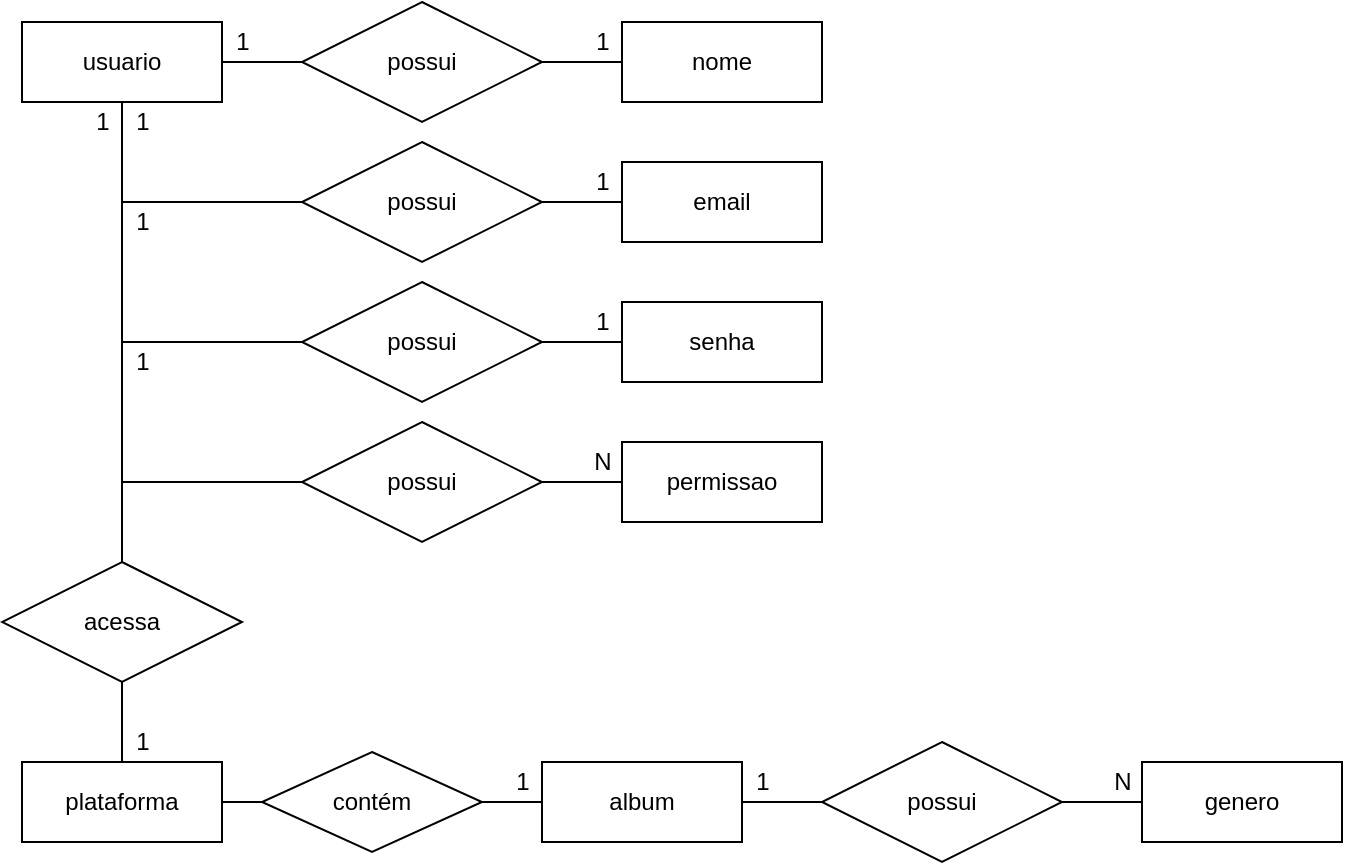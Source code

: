 <mxfile version="14.8.1" type="device"><diagram id="uMgQJCq9S7BnWlDkCUGs" name="Page-1"><mxGraphModel dx="1038" dy="579" grid="1" gridSize="10" guides="1" tooltips="1" connect="1" arrows="1" fold="1" page="1" pageScale="1" pageWidth="827" pageHeight="1169" math="0" shadow="0"><root><mxCell id="0"/><mxCell id="1" parent="0"/><mxCell id="kJPWwq-5sFvOXfn_dIcD-8" style="edgeStyle=orthogonalEdgeStyle;rounded=0;orthogonalLoop=1;jettySize=auto;html=1;exitX=1;exitY=0.5;exitDx=0;exitDy=0;entryX=0;entryY=0.5;entryDx=0;entryDy=0;endArrow=none;endFill=0;" edge="1" parent="1" source="kJPWwq-5sFvOXfn_dIcD-2" target="kJPWwq-5sFvOXfn_dIcD-3"><mxGeometry relative="1" as="geometry"/></mxCell><mxCell id="kJPWwq-5sFvOXfn_dIcD-2" value="album" style="whiteSpace=wrap;html=1;align=center;" vertex="1" parent="1"><mxGeometry x="350" y="470" width="100" height="40" as="geometry"/></mxCell><mxCell id="kJPWwq-5sFvOXfn_dIcD-7" style="edgeStyle=orthogonalEdgeStyle;rounded=0;orthogonalLoop=1;jettySize=auto;html=1;endArrow=none;endFill=0;" edge="1" parent="1" source="kJPWwq-5sFvOXfn_dIcD-3" target="kJPWwq-5sFvOXfn_dIcD-4"><mxGeometry relative="1" as="geometry"/></mxCell><mxCell id="kJPWwq-5sFvOXfn_dIcD-3" value="possui" style="shape=rhombus;perimeter=rhombusPerimeter;whiteSpace=wrap;html=1;align=center;" vertex="1" parent="1"><mxGeometry x="490" y="460" width="120" height="60" as="geometry"/></mxCell><mxCell id="kJPWwq-5sFvOXfn_dIcD-4" value="genero" style="whiteSpace=wrap;html=1;align=center;" vertex="1" parent="1"><mxGeometry x="650" y="470" width="100" height="40" as="geometry"/></mxCell><mxCell id="kJPWwq-5sFvOXfn_dIcD-5" value="1" style="text;html=1;align=center;verticalAlign=middle;resizable=0;points=[];autosize=1;strokeColor=none;" vertex="1" parent="1"><mxGeometry x="450" y="470" width="20" height="20" as="geometry"/></mxCell><mxCell id="kJPWwq-5sFvOXfn_dIcD-6" value="N" style="text;html=1;align=center;verticalAlign=middle;resizable=0;points=[];autosize=1;strokeColor=none;" vertex="1" parent="1"><mxGeometry x="630" y="470" width="20" height="20" as="geometry"/></mxCell><mxCell id="kJPWwq-5sFvOXfn_dIcD-18" style="edgeStyle=orthogonalEdgeStyle;rounded=0;orthogonalLoop=1;jettySize=auto;html=1;entryX=0;entryY=0.5;entryDx=0;entryDy=0;endArrow=none;endFill=0;" edge="1" parent="1" source="kJPWwq-5sFvOXfn_dIcD-9" target="kJPWwq-5sFvOXfn_dIcD-10"><mxGeometry relative="1" as="geometry"/></mxCell><mxCell id="kJPWwq-5sFvOXfn_dIcD-23" style="edgeStyle=orthogonalEdgeStyle;rounded=0;orthogonalLoop=1;jettySize=auto;html=1;entryX=0;entryY=0.5;entryDx=0;entryDy=0;endArrow=none;endFill=0;" edge="1" parent="1" source="kJPWwq-5sFvOXfn_dIcD-9" target="kJPWwq-5sFvOXfn_dIcD-11"><mxGeometry relative="1" as="geometry"><Array as="points"><mxPoint x="140" y="190"/></Array></mxGeometry></mxCell><mxCell id="kJPWwq-5sFvOXfn_dIcD-24" style="edgeStyle=orthogonalEdgeStyle;rounded=0;orthogonalLoop=1;jettySize=auto;html=1;endArrow=none;endFill=0;" edge="1" parent="1" source="kJPWwq-5sFvOXfn_dIcD-9" target="kJPWwq-5sFvOXfn_dIcD-13"><mxGeometry relative="1" as="geometry"><Array as="points"><mxPoint x="140" y="330"/></Array></mxGeometry></mxCell><mxCell id="kJPWwq-5sFvOXfn_dIcD-25" style="edgeStyle=orthogonalEdgeStyle;rounded=0;orthogonalLoop=1;jettySize=auto;html=1;endArrow=none;endFill=0;" edge="1" parent="1" source="kJPWwq-5sFvOXfn_dIcD-9" target="kJPWwq-5sFvOXfn_dIcD-12"><mxGeometry relative="1" as="geometry"><Array as="points"><mxPoint x="140" y="260"/></Array></mxGeometry></mxCell><mxCell id="kJPWwq-5sFvOXfn_dIcD-33" style="edgeStyle=orthogonalEdgeStyle;rounded=0;orthogonalLoop=1;jettySize=auto;html=1;endArrow=none;endFill=0;" edge="1" parent="1" source="kJPWwq-5sFvOXfn_dIcD-9" target="kJPWwq-5sFvOXfn_dIcD-32"><mxGeometry relative="1" as="geometry"/></mxCell><mxCell id="kJPWwq-5sFvOXfn_dIcD-9" value="usuario" style="whiteSpace=wrap;html=1;align=center;" vertex="1" parent="1"><mxGeometry x="90" y="100" width="100" height="40" as="geometry"/></mxCell><mxCell id="kJPWwq-5sFvOXfn_dIcD-19" style="edgeStyle=orthogonalEdgeStyle;rounded=0;orthogonalLoop=1;jettySize=auto;html=1;entryX=0;entryY=0.5;entryDx=0;entryDy=0;endArrow=none;endFill=0;" edge="1" parent="1" source="kJPWwq-5sFvOXfn_dIcD-10" target="kJPWwq-5sFvOXfn_dIcD-14"><mxGeometry relative="1" as="geometry"/></mxCell><mxCell id="kJPWwq-5sFvOXfn_dIcD-10" value="possui" style="shape=rhombus;perimeter=rhombusPerimeter;whiteSpace=wrap;html=1;align=center;" vertex="1" parent="1"><mxGeometry x="230" y="90" width="120" height="60" as="geometry"/></mxCell><mxCell id="kJPWwq-5sFvOXfn_dIcD-20" style="edgeStyle=orthogonalEdgeStyle;rounded=0;orthogonalLoop=1;jettySize=auto;html=1;endArrow=none;endFill=0;" edge="1" parent="1" source="kJPWwq-5sFvOXfn_dIcD-11" target="kJPWwq-5sFvOXfn_dIcD-15"><mxGeometry relative="1" as="geometry"/></mxCell><mxCell id="kJPWwq-5sFvOXfn_dIcD-11" value="possui" style="shape=rhombus;perimeter=rhombusPerimeter;whiteSpace=wrap;html=1;align=center;" vertex="1" parent="1"><mxGeometry x="230" y="160" width="120" height="60" as="geometry"/></mxCell><mxCell id="kJPWwq-5sFvOXfn_dIcD-21" style="edgeStyle=orthogonalEdgeStyle;rounded=0;orthogonalLoop=1;jettySize=auto;html=1;endArrow=none;endFill=0;" edge="1" parent="1" source="kJPWwq-5sFvOXfn_dIcD-12" target="kJPWwq-5sFvOXfn_dIcD-16"><mxGeometry relative="1" as="geometry"/></mxCell><mxCell id="kJPWwq-5sFvOXfn_dIcD-12" value="possui" style="shape=rhombus;perimeter=rhombusPerimeter;whiteSpace=wrap;html=1;align=center;" vertex="1" parent="1"><mxGeometry x="230" y="230" width="120" height="60" as="geometry"/></mxCell><mxCell id="kJPWwq-5sFvOXfn_dIcD-22" style="edgeStyle=orthogonalEdgeStyle;rounded=0;orthogonalLoop=1;jettySize=auto;html=1;entryX=0;entryY=0.5;entryDx=0;entryDy=0;endArrow=none;endFill=0;" edge="1" parent="1" source="kJPWwq-5sFvOXfn_dIcD-13" target="kJPWwq-5sFvOXfn_dIcD-17"><mxGeometry relative="1" as="geometry"/></mxCell><mxCell id="kJPWwq-5sFvOXfn_dIcD-13" value="possui" style="shape=rhombus;perimeter=rhombusPerimeter;whiteSpace=wrap;html=1;align=center;" vertex="1" parent="1"><mxGeometry x="230" y="300" width="120" height="60" as="geometry"/></mxCell><mxCell id="kJPWwq-5sFvOXfn_dIcD-14" value="nome" style="whiteSpace=wrap;html=1;align=center;" vertex="1" parent="1"><mxGeometry x="390" y="100" width="100" height="40" as="geometry"/></mxCell><mxCell id="kJPWwq-5sFvOXfn_dIcD-15" value="email" style="whiteSpace=wrap;html=1;align=center;" vertex="1" parent="1"><mxGeometry x="390" y="170" width="100" height="40" as="geometry"/></mxCell><mxCell id="kJPWwq-5sFvOXfn_dIcD-16" value="senha" style="whiteSpace=wrap;html=1;align=center;" vertex="1" parent="1"><mxGeometry x="390" y="240" width="100" height="40" as="geometry"/></mxCell><mxCell id="kJPWwq-5sFvOXfn_dIcD-17" value="permissao" style="whiteSpace=wrap;html=1;align=center;" vertex="1" parent="1"><mxGeometry x="390" y="310" width="100" height="40" as="geometry"/></mxCell><mxCell id="kJPWwq-5sFvOXfn_dIcD-26" value="1" style="text;html=1;align=center;verticalAlign=middle;resizable=0;points=[];autosize=1;strokeColor=none;" vertex="1" parent="1"><mxGeometry x="190" y="100" width="20" height="20" as="geometry"/></mxCell><mxCell id="kJPWwq-5sFvOXfn_dIcD-27" value="1" style="text;html=1;align=center;verticalAlign=middle;resizable=0;points=[];autosize=1;strokeColor=none;" vertex="1" parent="1"><mxGeometry x="370" y="100" width="20" height="20" as="geometry"/></mxCell><mxCell id="kJPWwq-5sFvOXfn_dIcD-28" value="1" style="text;html=1;align=center;verticalAlign=middle;resizable=0;points=[];autosize=1;strokeColor=none;" vertex="1" parent="1"><mxGeometry x="370" y="170" width="20" height="20" as="geometry"/></mxCell><mxCell id="kJPWwq-5sFvOXfn_dIcD-29" value="1" style="text;html=1;align=center;verticalAlign=middle;resizable=0;points=[];autosize=1;strokeColor=none;" vertex="1" parent="1"><mxGeometry x="370" y="240" width="20" height="20" as="geometry"/></mxCell><mxCell id="kJPWwq-5sFvOXfn_dIcD-30" value="N" style="text;html=1;align=center;verticalAlign=middle;resizable=0;points=[];autosize=1;strokeColor=none;" vertex="1" parent="1"><mxGeometry x="370" y="310" width="20" height="20" as="geometry"/></mxCell><mxCell id="kJPWwq-5sFvOXfn_dIcD-37" style="edgeStyle=orthogonalEdgeStyle;rounded=0;orthogonalLoop=1;jettySize=auto;html=1;entryX=0;entryY=0.5;entryDx=0;entryDy=0;endArrow=none;endFill=0;" edge="1" parent="1" source="kJPWwq-5sFvOXfn_dIcD-31" target="kJPWwq-5sFvOXfn_dIcD-36"><mxGeometry relative="1" as="geometry"/></mxCell><mxCell id="kJPWwq-5sFvOXfn_dIcD-31" value="plataforma" style="whiteSpace=wrap;html=1;align=center;" vertex="1" parent="1"><mxGeometry x="90" y="470" width="100" height="40" as="geometry"/></mxCell><mxCell id="kJPWwq-5sFvOXfn_dIcD-34" style="edgeStyle=orthogonalEdgeStyle;rounded=0;orthogonalLoop=1;jettySize=auto;html=1;entryX=0.5;entryY=0;entryDx=0;entryDy=0;endArrow=none;endFill=0;" edge="1" parent="1" source="kJPWwq-5sFvOXfn_dIcD-32" target="kJPWwq-5sFvOXfn_dIcD-31"><mxGeometry relative="1" as="geometry"/></mxCell><mxCell id="kJPWwq-5sFvOXfn_dIcD-32" value="acessa" style="shape=rhombus;perimeter=rhombusPerimeter;whiteSpace=wrap;html=1;align=center;" vertex="1" parent="1"><mxGeometry x="80" y="370" width="120" height="60" as="geometry"/></mxCell><mxCell id="kJPWwq-5sFvOXfn_dIcD-38" style="edgeStyle=orthogonalEdgeStyle;rounded=0;orthogonalLoop=1;jettySize=auto;html=1;endArrow=none;endFill=0;" edge="1" parent="1" source="kJPWwq-5sFvOXfn_dIcD-36" target="kJPWwq-5sFvOXfn_dIcD-2"><mxGeometry relative="1" as="geometry"/></mxCell><mxCell id="kJPWwq-5sFvOXfn_dIcD-36" value="contém" style="shape=rhombus;perimeter=rhombusPerimeter;whiteSpace=wrap;html=1;align=center;" vertex="1" parent="1"><mxGeometry x="210" y="465" width="110" height="50" as="geometry"/></mxCell><mxCell id="kJPWwq-5sFvOXfn_dIcD-39" value="1" style="text;html=1;align=center;verticalAlign=middle;resizable=0;points=[];autosize=1;strokeColor=none;" vertex="1" parent="1"><mxGeometry x="140" y="140" width="20" height="20" as="geometry"/></mxCell><mxCell id="kJPWwq-5sFvOXfn_dIcD-40" value="1" style="text;html=1;align=center;verticalAlign=middle;resizable=0;points=[];autosize=1;strokeColor=none;" vertex="1" parent="1"><mxGeometry x="140" y="190" width="20" height="20" as="geometry"/></mxCell><mxCell id="kJPWwq-5sFvOXfn_dIcD-41" value="1" style="text;html=1;align=center;verticalAlign=middle;resizable=0;points=[];autosize=1;strokeColor=none;" vertex="1" parent="1"><mxGeometry x="140" y="260" width="20" height="20" as="geometry"/></mxCell><mxCell id="kJPWwq-5sFvOXfn_dIcD-42" value="1" style="text;html=1;align=center;verticalAlign=middle;resizable=0;points=[];autosize=1;strokeColor=none;" vertex="1" parent="1"><mxGeometry x="120" y="140" width="20" height="20" as="geometry"/></mxCell><mxCell id="kJPWwq-5sFvOXfn_dIcD-43" value="1" style="text;html=1;align=center;verticalAlign=middle;resizable=0;points=[];autosize=1;strokeColor=none;" vertex="1" parent="1"><mxGeometry x="140" y="450" width="20" height="20" as="geometry"/></mxCell><mxCell id="kJPWwq-5sFvOXfn_dIcD-44" value="1" style="text;html=1;align=center;verticalAlign=middle;resizable=0;points=[];autosize=1;strokeColor=none;" vertex="1" parent="1"><mxGeometry x="330" y="470" width="20" height="20" as="geometry"/></mxCell></root></mxGraphModel></diagram></mxfile>
